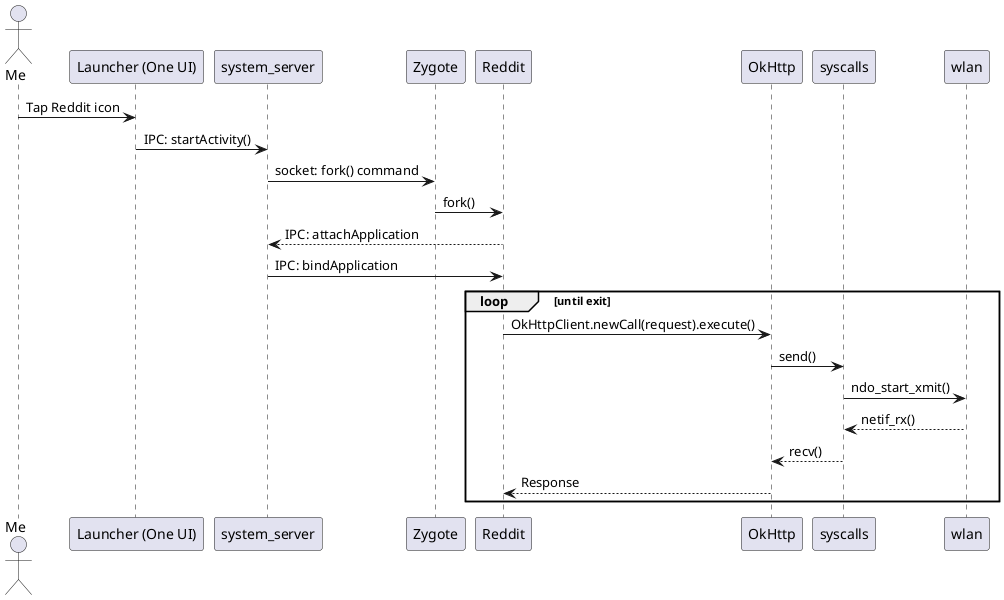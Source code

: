 @startuml
actor Me as user
participant "Launcher (One UI)" as launcher
participant system_server
participant Zygote as zygote
participant Reddit as reddit
participant OkHttp
participant syscalls
participant wlan

user -> launcher : Tap Reddit icon
launcher -> system_server : IPC: startActivity()
system_server -> zygote : socket: fork() command
zygote -> reddit : fork()
reddit --> system_server : IPC: attachApplication
system_server -> reddit : IPC: bindApplication
loop until exit
    reddit -> OkHttp : OkHttpClient.newCall(request).execute()
    OkHttp -> syscalls : send()
    syscalls -> wlan : ndo_start_xmit()
    wlan --> syscalls : netif_rx()
    syscalls --> OkHttp : recv()
    OkHttp --> reddit : Response
end
@enduml
